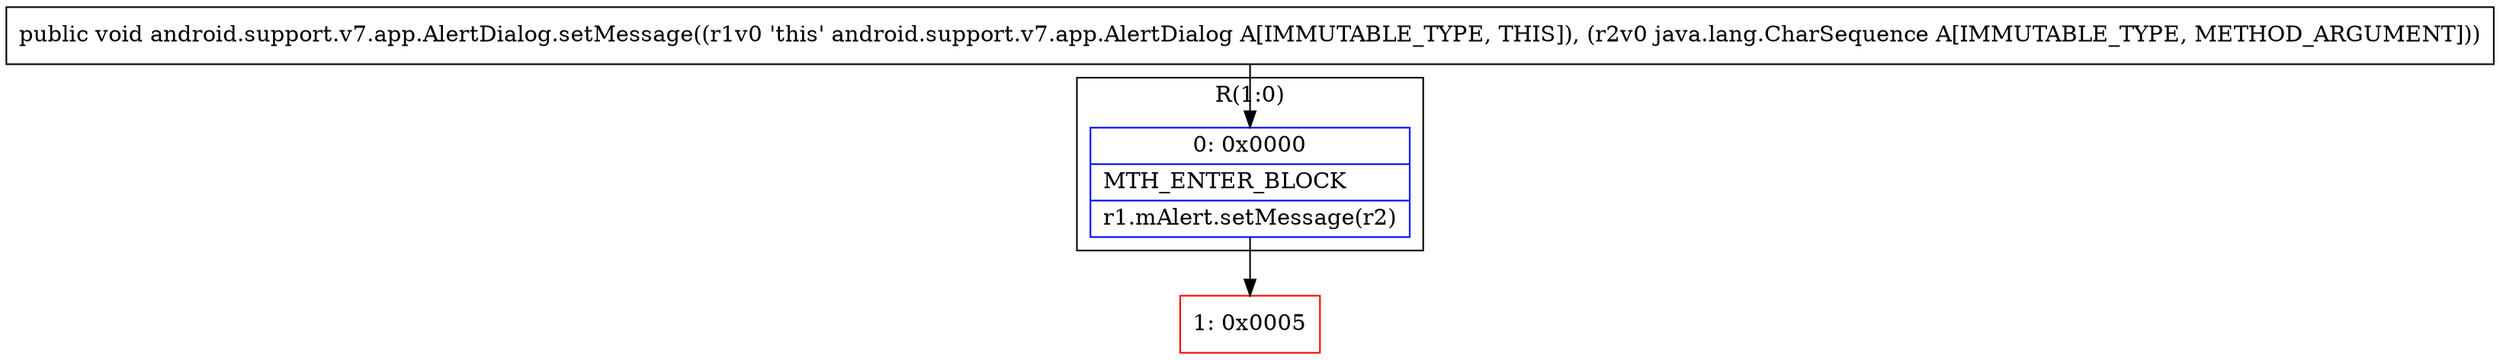digraph "CFG forandroid.support.v7.app.AlertDialog.setMessage(Ljava\/lang\/CharSequence;)V" {
subgraph cluster_Region_75042059 {
label = "R(1:0)";
node [shape=record,color=blue];
Node_0 [shape=record,label="{0\:\ 0x0000|MTH_ENTER_BLOCK\l|r1.mAlert.setMessage(r2)\l}"];
}
Node_1 [shape=record,color=red,label="{1\:\ 0x0005}"];
MethodNode[shape=record,label="{public void android.support.v7.app.AlertDialog.setMessage((r1v0 'this' android.support.v7.app.AlertDialog A[IMMUTABLE_TYPE, THIS]), (r2v0 java.lang.CharSequence A[IMMUTABLE_TYPE, METHOD_ARGUMENT])) }"];
MethodNode -> Node_0;
Node_0 -> Node_1;
}

